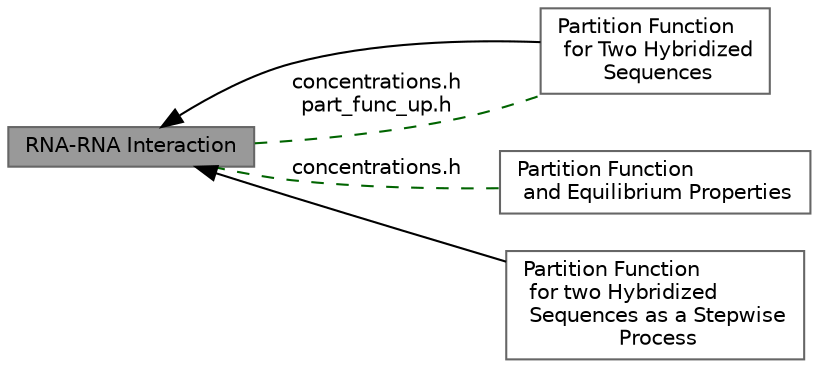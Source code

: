 digraph "RNA-RNA Interaction"
{
 // INTERACTIVE_SVG=YES
 // LATEX_PDF_SIZE
  bgcolor="transparent";
  edge [fontname=Helvetica,fontsize=10,labelfontname=Helvetica,labelfontsize=10];
  node [fontname=Helvetica,fontsize=10,shape=box,height=0.2,width=0.4];
  rankdir=LR;
  Node1 [label="RNA-RNA Interaction",height=0.2,width=0.4,color="gray40", fillcolor="grey60", style="filled", fontcolor="black",tooltip=" "];
  Node2 [label="Partition Function\l for Two Hybridized\l Sequences",height=0.2,width=0.4,color="grey40", fillcolor="white", style="filled",URL="$group__pf__cofold.html",tooltip="Partition Function Cofolding."];
  Node4 [label="Partition Function\l and Equilibrium Properties",height=0.2,width=0.4,color="grey40", fillcolor="white", style="filled",URL="$group__pf__fold.html",tooltip="Compute the partition function to assess various equilibrium properties."];
  Node3 [label="Partition Function\l for two Hybridized\l Sequences as a Stepwise\l Process",height=0.2,width=0.4,color="grey40", fillcolor="white", style="filled",URL="$group__up__cofold.html",tooltip="RNA-RNA interaction as a stepwise process."];
  Node1->Node2 [shape=plaintext, dir="back", style="solid"];
  Node1->Node3 [shape=plaintext, dir="back", style="solid"];
  Node1->Node4 [shape=plaintext, label="concentrations.h", color="darkgreen", dir="none", style="dashed"];
  Node1->Node2 [shape=plaintext, label="concentrations.h\npart_func_up.h", color="darkgreen", dir="none", style="dashed"];
}
